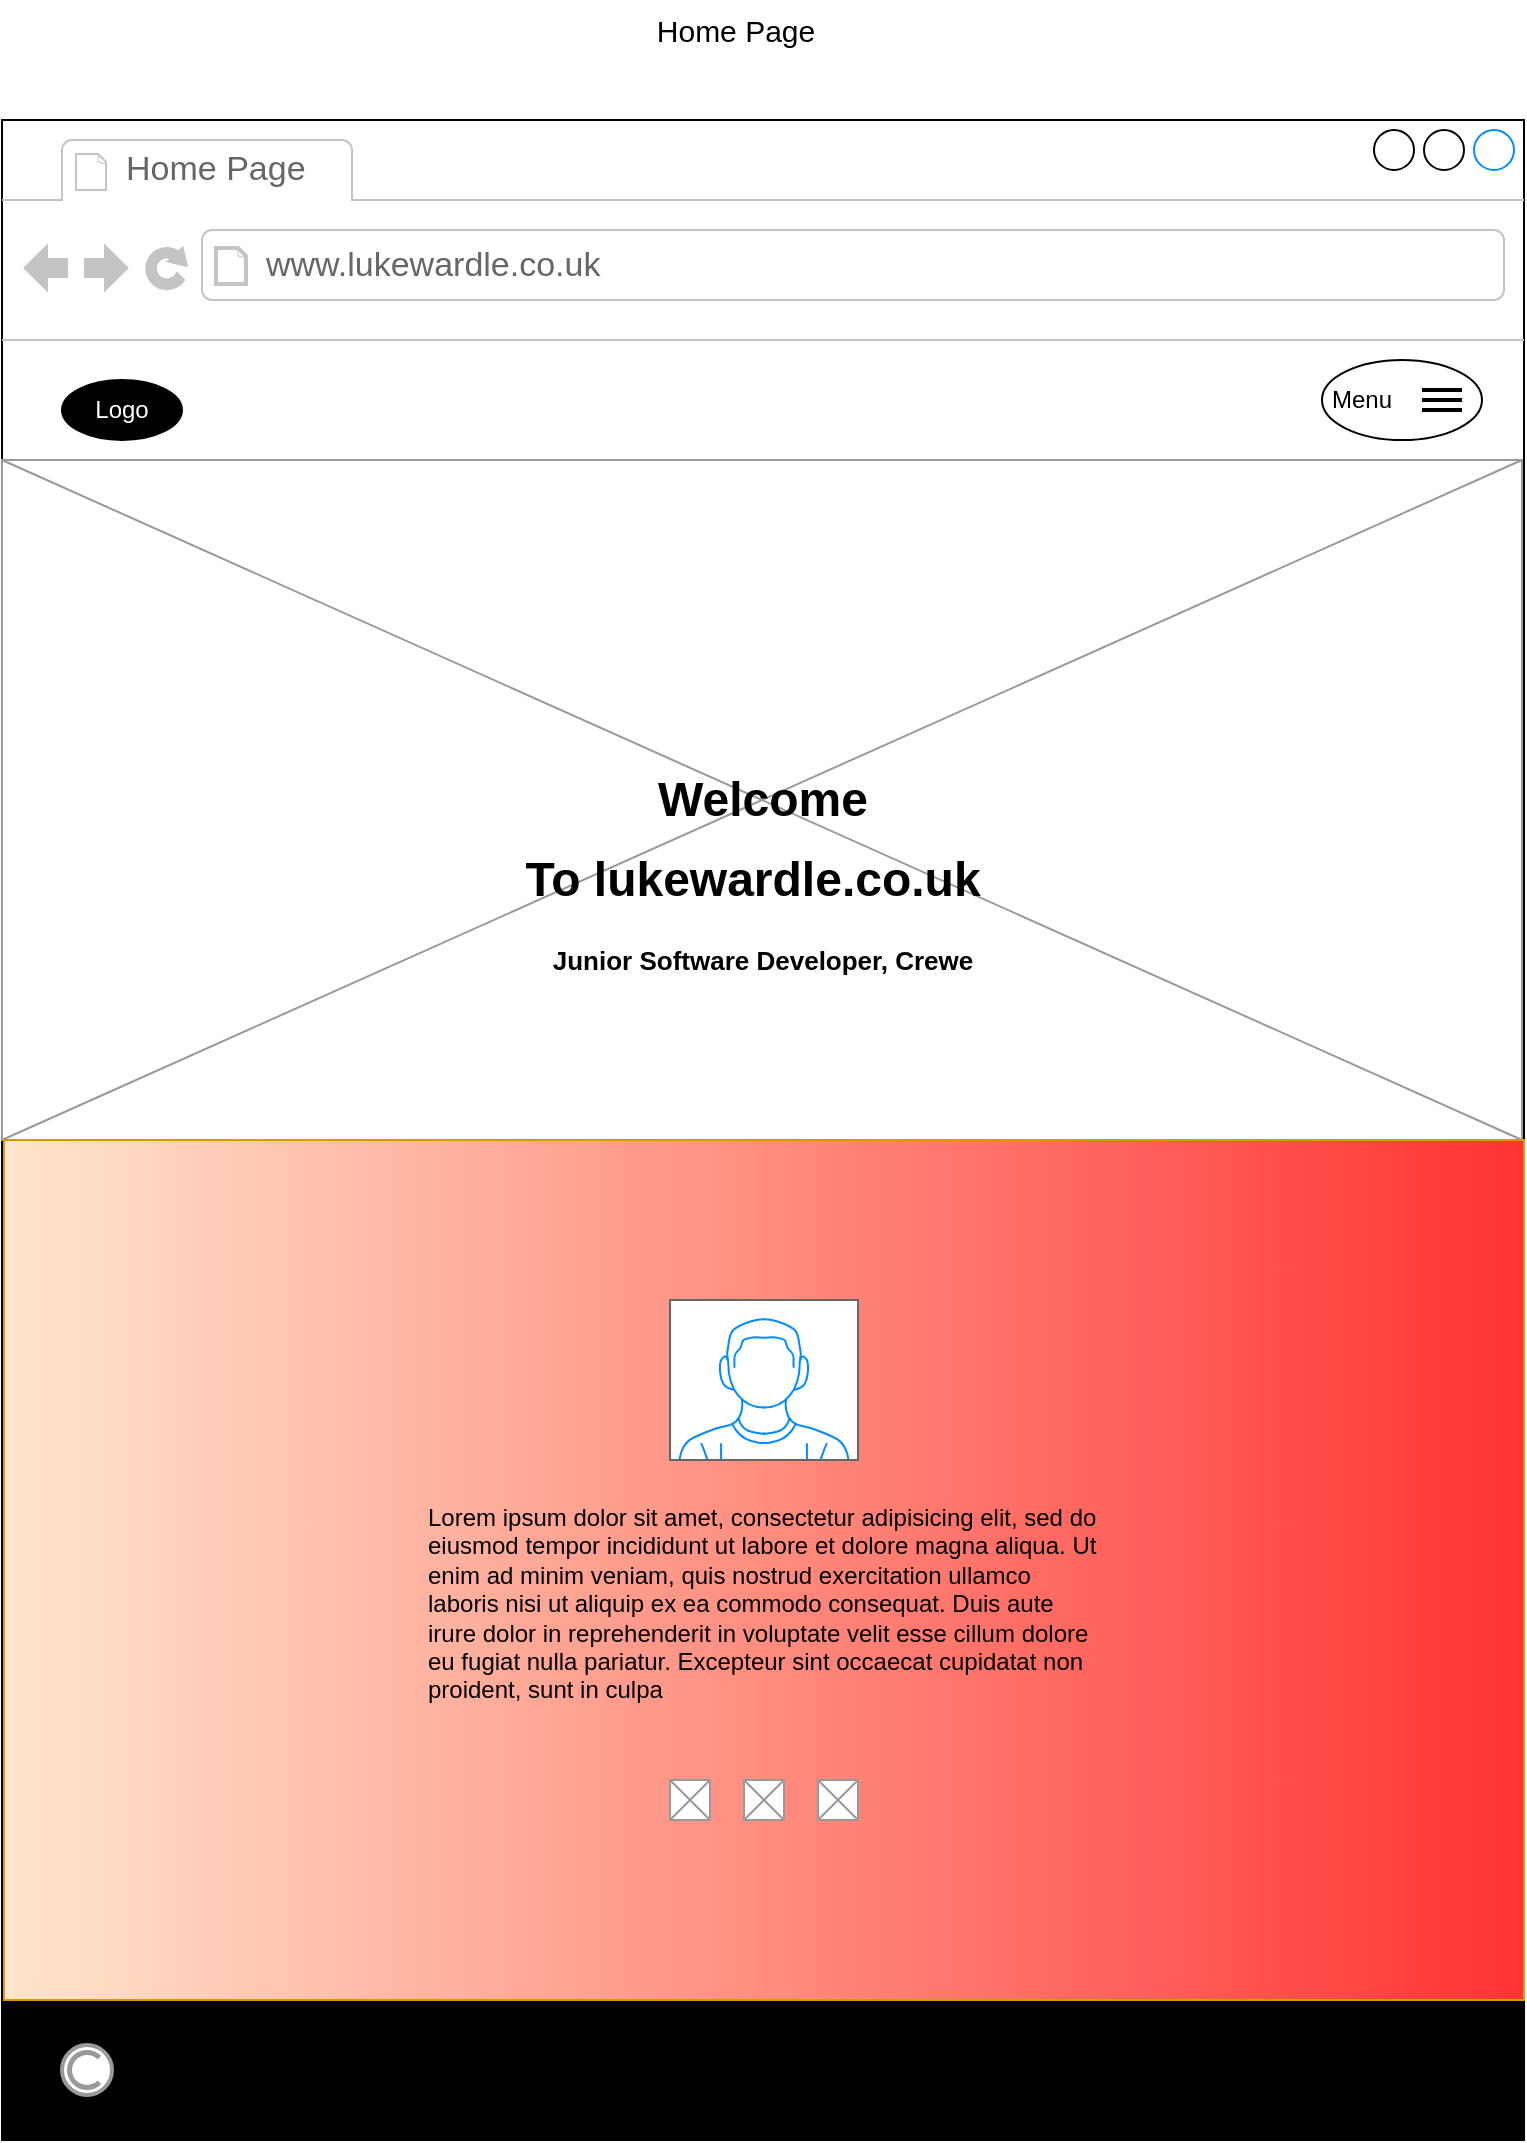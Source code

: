 <mxfile version="21.1.7" type="device">
  <diagram name="Page-1" id="Y7Nr0Ft3FKeqA8GHlqLD">
    <mxGraphModel dx="1681" dy="657" grid="1" gridSize="10" guides="1" tooltips="1" connect="1" arrows="1" fold="1" page="1" pageScale="1" pageWidth="827" pageHeight="1169" math="0" shadow="0">
      <root>
        <mxCell id="0" />
        <mxCell id="1" parent="0" />
        <mxCell id="ngZK3lVCmSARFCQLHR2R-2" value="" style="strokeWidth=1;shadow=0;dashed=0;align=center;html=1;shape=mxgraph.mockup.containers.browserWindow;rSize=0;strokeColor2=#008cff;strokeColor3=#c4c4c4;mainText=,;recursiveResize=0;" vertex="1" parent="1">
          <mxGeometry x="33" y="70" width="761" height="1010" as="geometry" />
        </mxCell>
        <mxCell id="ngZK3lVCmSARFCQLHR2R-3" value="Home Page" style="strokeWidth=1;shadow=0;dashed=0;align=center;html=1;shape=mxgraph.mockup.containers.anchor;fontSize=17;fontColor=#666666;align=left;whiteSpace=wrap;" vertex="1" parent="ngZK3lVCmSARFCQLHR2R-2">
          <mxGeometry x="60" y="12" width="110" height="26" as="geometry" />
        </mxCell>
        <mxCell id="ngZK3lVCmSARFCQLHR2R-4" value="www.lukewardle.co.uk" style="strokeWidth=1;shadow=0;dashed=0;align=center;html=1;shape=mxgraph.mockup.containers.anchor;rSize=0;fontSize=17;fontColor=#666666;align=left;" vertex="1" parent="ngZK3lVCmSARFCQLHR2R-2">
          <mxGeometry x="130" y="60" width="250" height="26" as="geometry" />
        </mxCell>
        <mxCell id="ngZK3lVCmSARFCQLHR2R-13" value="" style="ellipse;whiteSpace=wrap;html=1;fillColor=#000000;" vertex="1" parent="ngZK3lVCmSARFCQLHR2R-2">
          <mxGeometry x="30" y="130" width="60" height="30" as="geometry" />
        </mxCell>
        <mxCell id="ngZK3lVCmSARFCQLHR2R-15" value="" style="line;strokeWidth=2;html=1;" vertex="1" parent="ngZK3lVCmSARFCQLHR2R-2">
          <mxGeometry y="170" width="760" height="10" as="geometry" />
        </mxCell>
        <mxCell id="ngZK3lVCmSARFCQLHR2R-16" value="" style="ellipse;whiteSpace=wrap;html=1;" vertex="1" parent="ngZK3lVCmSARFCQLHR2R-2">
          <mxGeometry x="660" y="120" width="80" height="40" as="geometry" />
        </mxCell>
        <mxCell id="ngZK3lVCmSARFCQLHR2R-17" value="Menu" style="text;html=1;strokeColor=none;fillColor=none;align=center;verticalAlign=middle;whiteSpace=wrap;rounded=0;" vertex="1" parent="ngZK3lVCmSARFCQLHR2R-2">
          <mxGeometry x="650" y="125" width="60" height="30" as="geometry" />
        </mxCell>
        <mxCell id="ngZK3lVCmSARFCQLHR2R-18" value="" style="verticalLabelPosition=bottom;shadow=0;dashed=0;align=center;html=1;verticalAlign=top;strokeWidth=1;shape=mxgraph.mockup.graphics.simpleIcon;strokeColor=#999999;" vertex="1" parent="ngZK3lVCmSARFCQLHR2R-2">
          <mxGeometry y="170" width="760" height="340" as="geometry" />
        </mxCell>
        <mxCell id="ngZK3lVCmSARFCQLHR2R-19" value="" style="line;strokeWidth=2;html=1;" vertex="1" parent="ngZK3lVCmSARFCQLHR2R-2">
          <mxGeometry x="710" y="130" width="20" height="10" as="geometry" />
        </mxCell>
        <mxCell id="ngZK3lVCmSARFCQLHR2R-20" value="" style="line;strokeWidth=2;html=1;" vertex="1" parent="ngZK3lVCmSARFCQLHR2R-2">
          <mxGeometry x="710" y="135" width="20" height="10" as="geometry" />
        </mxCell>
        <mxCell id="ngZK3lVCmSARFCQLHR2R-21" value="" style="line;strokeWidth=2;html=1;" vertex="1" parent="ngZK3lVCmSARFCQLHR2R-2">
          <mxGeometry x="710" y="140" width="20" height="10" as="geometry" />
        </mxCell>
        <mxCell id="ngZK3lVCmSARFCQLHR2R-22" value="Logo" style="text;html=1;strokeColor=none;fillColor=none;align=center;verticalAlign=middle;whiteSpace=wrap;rounded=0;fontColor=#FFFFFF;" vertex="1" parent="ngZK3lVCmSARFCQLHR2R-2">
          <mxGeometry x="30" y="135" width="60" height="20" as="geometry" />
        </mxCell>
        <mxCell id="ngZK3lVCmSARFCQLHR2R-23" value="" style="rounded=0;whiteSpace=wrap;html=1;labelBackgroundColor=#1A1A1A;fillColor=#000000;" vertex="1" parent="ngZK3lVCmSARFCQLHR2R-2">
          <mxGeometry y="940" width="760" height="70" as="geometry" />
        </mxCell>
        <mxCell id="ngZK3lVCmSARFCQLHR2R-26" value="Welcome" style="text;strokeColor=none;fillColor=none;html=1;fontSize=24;fontStyle=1;verticalAlign=middle;align=center;" vertex="1" parent="ngZK3lVCmSARFCQLHR2R-2">
          <mxGeometry x="290" y="320" width="180" height="40" as="geometry" />
        </mxCell>
        <mxCell id="ngZK3lVCmSARFCQLHR2R-27" value="To lukewardle.co.uk" style="text;strokeColor=none;fillColor=none;html=1;fontSize=24;fontStyle=1;verticalAlign=middle;align=center;" vertex="1" parent="ngZK3lVCmSARFCQLHR2R-2">
          <mxGeometry x="280" y="360" width="190" height="40" as="geometry" />
        </mxCell>
        <mxCell id="ngZK3lVCmSARFCQLHR2R-29" value="" style="strokeColor=#999999;verticalLabelPosition=bottom;shadow=0;dashed=0;verticalAlign=top;strokeWidth=2;html=1;shape=mxgraph.mockup.misc.copyrightIcon;" vertex="1" parent="ngZK3lVCmSARFCQLHR2R-2">
          <mxGeometry x="30" y="962.5" width="25" height="25" as="geometry" />
        </mxCell>
        <mxCell id="ngZK3lVCmSARFCQLHR2R-35" value="" style="verticalLabelPosition=bottom;verticalAlign=top;html=1;shape=mxgraph.basic.rect;fillColor2=none;strokeWidth=1;size=20;indent=5;fillColor=#ffe6cc;strokeColor=#d79b00;gradientColor=#FF3333;gradientDirection=east;" vertex="1" parent="ngZK3lVCmSARFCQLHR2R-2">
          <mxGeometry x="1" y="510" width="760" height="430" as="geometry" />
        </mxCell>
        <mxCell id="ngZK3lVCmSARFCQLHR2R-25" value="" style="verticalLabelPosition=bottom;shadow=0;dashed=0;align=center;html=1;verticalAlign=top;strokeWidth=1;shape=mxgraph.mockup.containers.userMale;strokeColor=#666666;strokeColor2=#008cff;" vertex="1" parent="ngZK3lVCmSARFCQLHR2R-2">
          <mxGeometry x="334" y="590" width="94" height="80" as="geometry" />
        </mxCell>
        <mxCell id="ngZK3lVCmSARFCQLHR2R-28" value="Lorem ipsum dolor sit amet, consectetur adipisicing elit, sed do eiusmod tempor incididunt ut labore et dolore magna aliqua. Ut enim ad minim veniam, quis nostrud exercitation ullamco laboris nisi ut aliquip ex ea commodo consequat. Duis aute irure dolor in reprehenderit in voluptate velit esse cillum dolore eu fugiat nulla pariatur. Excepteur sint occaecat cupidatat non proident, sunt in culpa&amp;nbsp;" style="text;spacingTop=-5;whiteSpace=wrap;html=1;align=left;fontSize=12;fontFamily=Helvetica;fillColor=none;strokeColor=none;" vertex="1" parent="ngZK3lVCmSARFCQLHR2R-2">
          <mxGeometry x="211" y="690" width="340" height="120" as="geometry" />
        </mxCell>
        <mxCell id="ngZK3lVCmSARFCQLHR2R-30" value="" style="verticalLabelPosition=bottom;shadow=0;dashed=0;align=center;html=1;verticalAlign=top;strokeWidth=1;shape=mxgraph.mockup.graphics.simpleIcon;strokeColor=#999999;" vertex="1" parent="ngZK3lVCmSARFCQLHR2R-2">
          <mxGeometry x="371" y="830" width="20" height="20" as="geometry" />
        </mxCell>
        <mxCell id="ngZK3lVCmSARFCQLHR2R-32" value="" style="verticalLabelPosition=bottom;shadow=0;dashed=0;align=center;html=1;verticalAlign=top;strokeWidth=1;shape=mxgraph.mockup.graphics.simpleIcon;strokeColor=#999999;" vertex="1" parent="ngZK3lVCmSARFCQLHR2R-2">
          <mxGeometry x="408" y="830" width="20" height="20" as="geometry" />
        </mxCell>
        <mxCell id="ngZK3lVCmSARFCQLHR2R-31" value="" style="verticalLabelPosition=bottom;shadow=0;dashed=0;align=center;html=1;verticalAlign=top;strokeWidth=1;shape=mxgraph.mockup.graphics.simpleIcon;strokeColor=#999999;" vertex="1" parent="ngZK3lVCmSARFCQLHR2R-2">
          <mxGeometry x="334" y="830" width="20" height="20" as="geometry" />
        </mxCell>
        <mxCell id="ngZK3lVCmSARFCQLHR2R-36" value="Junior Software Developer, Crewe" style="text;strokeColor=none;fillColor=none;html=1;fontSize=13;fontStyle=1;verticalAlign=middle;align=center;" vertex="1" parent="ngZK3lVCmSARFCQLHR2R-2">
          <mxGeometry x="250" y="400" width="260" height="40" as="geometry" />
        </mxCell>
        <mxCell id="ngZK3lVCmSARFCQLHR2R-5" value="&lt;font style=&quot;font-size: 15px;&quot;&gt;Home Page&lt;/font&gt;" style="text;html=1;strokeColor=none;fillColor=none;align=center;verticalAlign=middle;whiteSpace=wrap;rounded=0;" vertex="1" parent="1">
          <mxGeometry x="80" y="10" width="640" height="30" as="geometry" />
        </mxCell>
      </root>
    </mxGraphModel>
  </diagram>
</mxfile>
